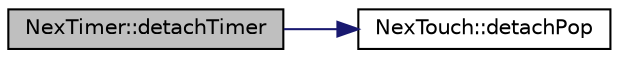 digraph "NexTimer::detachTimer"
{
  edge [fontname="Helvetica",fontsize="10",labelfontname="Helvetica",labelfontsize="10"];
  node [fontname="Helvetica",fontsize="10",shape=record];
  rankdir="LR";
  Node1 [label="NexTimer::detachTimer",height=0.2,width=0.4,color="black", fillcolor="grey75", style="filled" fontcolor="black"];
  Node1 -> Node2 [color="midnightblue",fontsize="10",style="solid",fontname="Helvetica"];
  Node2 [label="NexTouch::detachPop",height=0.2,width=0.4,color="black", fillcolor="white", style="filled",URL="$class_nex_touch.html#af656640c1078a553287a68bf792dd291",tooltip="Detach an callback function. "];
}
